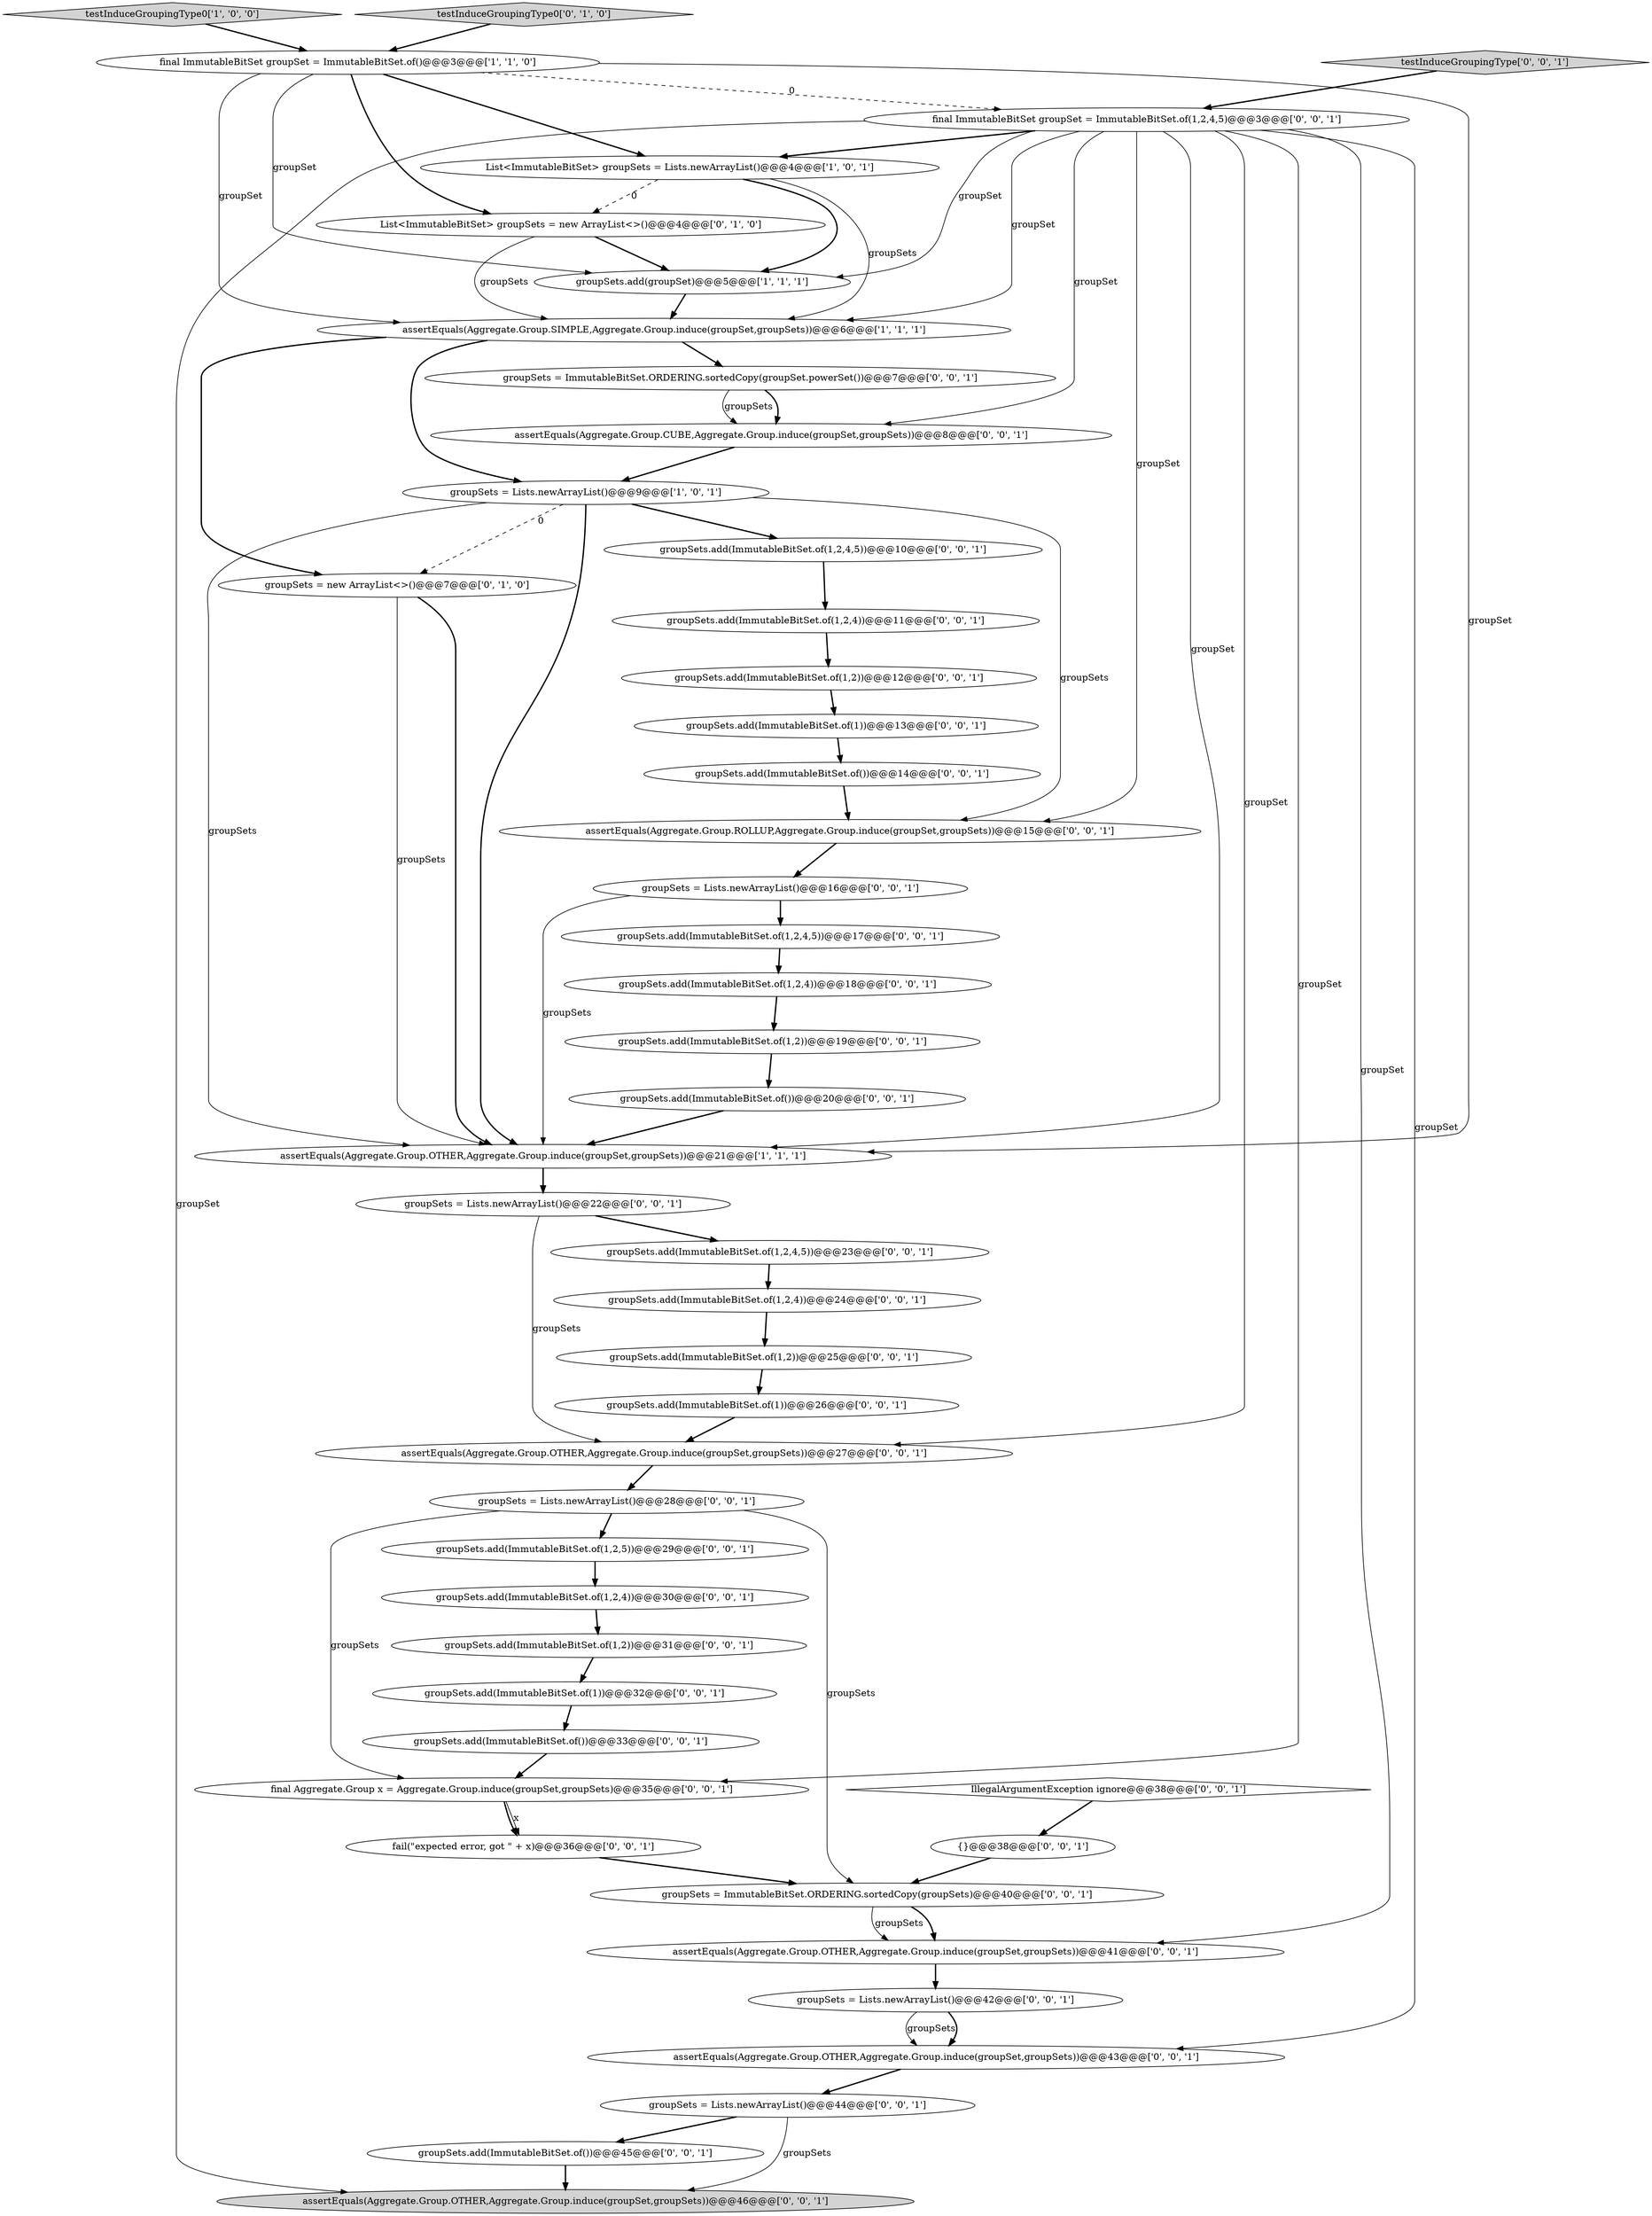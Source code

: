 digraph {
0 [style = filled, label = "groupSets.add(groupSet)@@@5@@@['1', '1', '1']", fillcolor = white, shape = ellipse image = "AAA0AAABBB1BBB"];
37 [style = filled, label = "testInduceGroupingType['0', '0', '1']", fillcolor = lightgray, shape = diamond image = "AAA0AAABBB3BBB"];
40 [style = filled, label = "{}@@@38@@@['0', '0', '1']", fillcolor = white, shape = ellipse image = "AAA0AAABBB3BBB"];
8 [style = filled, label = "groupSets = new ArrayList<>()@@@7@@@['0', '1', '0']", fillcolor = white, shape = ellipse image = "AAA1AAABBB2BBB"];
11 [style = filled, label = "groupSets.add(ImmutableBitSet.of())@@@33@@@['0', '0', '1']", fillcolor = white, shape = ellipse image = "AAA0AAABBB3BBB"];
20 [style = filled, label = "groupSets.add(ImmutableBitSet.of())@@@14@@@['0', '0', '1']", fillcolor = white, shape = ellipse image = "AAA0AAABBB3BBB"];
14 [style = filled, label = "assertEquals(Aggregate.Group.ROLLUP,Aggregate.Group.induce(groupSet,groupSets))@@@15@@@['0', '0', '1']", fillcolor = white, shape = ellipse image = "AAA0AAABBB3BBB"];
32 [style = filled, label = "assertEquals(Aggregate.Group.OTHER,Aggregate.Group.induce(groupSet,groupSets))@@@46@@@['0', '0', '1']", fillcolor = lightgray, shape = ellipse image = "AAA0AAABBB3BBB"];
35 [style = filled, label = "groupSets = Lists.newArrayList()@@@22@@@['0', '0', '1']", fillcolor = white, shape = ellipse image = "AAA0AAABBB3BBB"];
6 [style = filled, label = "assertEquals(Aggregate.Group.OTHER,Aggregate.Group.induce(groupSet,groupSets))@@@21@@@['1', '1', '1']", fillcolor = white, shape = ellipse image = "AAA0AAABBB1BBB"];
1 [style = filled, label = "groupSets = Lists.newArrayList()@@@9@@@['1', '0', '1']", fillcolor = white, shape = ellipse image = "AAA0AAABBB1BBB"];
5 [style = filled, label = "List<ImmutableBitSet> groupSets = Lists.newArrayList()@@@4@@@['1', '0', '1']", fillcolor = white, shape = ellipse image = "AAA0AAABBB1BBB"];
43 [style = filled, label = "groupSets.add(ImmutableBitSet.of(1))@@@13@@@['0', '0', '1']", fillcolor = white, shape = ellipse image = "AAA0AAABBB3BBB"];
21 [style = filled, label = "groupSets = Lists.newArrayList()@@@16@@@['0', '0', '1']", fillcolor = white, shape = ellipse image = "AAA0AAABBB3BBB"];
15 [style = filled, label = "groupSets.add(ImmutableBitSet.of(1,2))@@@25@@@['0', '0', '1']", fillcolor = white, shape = ellipse image = "AAA0AAABBB3BBB"];
36 [style = filled, label = "groupSets.add(ImmutableBitSet.of(1))@@@32@@@['0', '0', '1']", fillcolor = white, shape = ellipse image = "AAA0AAABBB3BBB"];
13 [style = filled, label = "groupSets = Lists.newArrayList()@@@28@@@['0', '0', '1']", fillcolor = white, shape = ellipse image = "AAA0AAABBB3BBB"];
16 [style = filled, label = "final Aggregate.Group x = Aggregate.Group.induce(groupSet,groupSets)@@@35@@@['0', '0', '1']", fillcolor = white, shape = ellipse image = "AAA0AAABBB3BBB"];
29 [style = filled, label = "groupSets.add(ImmutableBitSet.of(1,2,4))@@@18@@@['0', '0', '1']", fillcolor = white, shape = ellipse image = "AAA0AAABBB3BBB"];
18 [style = filled, label = "groupSets.add(ImmutableBitSet.of(1,2))@@@12@@@['0', '0', '1']", fillcolor = white, shape = ellipse image = "AAA0AAABBB3BBB"];
46 [style = filled, label = "groupSets = Lists.newArrayList()@@@44@@@['0', '0', '1']", fillcolor = white, shape = ellipse image = "AAA0AAABBB3BBB"];
24 [style = filled, label = "groupSets.add(ImmutableBitSet.of(1,2,4))@@@30@@@['0', '0', '1']", fillcolor = white, shape = ellipse image = "AAA0AAABBB3BBB"];
45 [style = filled, label = "groupSets.add(ImmutableBitSet.of(1,2,4))@@@24@@@['0', '0', '1']", fillcolor = white, shape = ellipse image = "AAA0AAABBB3BBB"];
31 [style = filled, label = "groupSets.add(ImmutableBitSet.of())@@@45@@@['0', '0', '1']", fillcolor = white, shape = ellipse image = "AAA0AAABBB3BBB"];
42 [style = filled, label = "groupSets = Lists.newArrayList()@@@42@@@['0', '0', '1']", fillcolor = white, shape = ellipse image = "AAA0AAABBB3BBB"];
10 [style = filled, label = "groupSets = ImmutableBitSet.ORDERING.sortedCopy(groupSet.powerSet())@@@7@@@['0', '0', '1']", fillcolor = white, shape = ellipse image = "AAA0AAABBB3BBB"];
3 [style = filled, label = "final ImmutableBitSet groupSet = ImmutableBitSet.of()@@@3@@@['1', '1', '0']", fillcolor = white, shape = ellipse image = "AAA0AAABBB1BBB"];
25 [style = filled, label = "assertEquals(Aggregate.Group.CUBE,Aggregate.Group.induce(groupSet,groupSets))@@@8@@@['0', '0', '1']", fillcolor = white, shape = ellipse image = "AAA0AAABBB3BBB"];
30 [style = filled, label = "assertEquals(Aggregate.Group.OTHER,Aggregate.Group.induce(groupSet,groupSets))@@@43@@@['0', '0', '1']", fillcolor = white, shape = ellipse image = "AAA0AAABBB3BBB"];
38 [style = filled, label = "groupSets.add(ImmutableBitSet.of(1,2,4,5))@@@17@@@['0', '0', '1']", fillcolor = white, shape = ellipse image = "AAA0AAABBB3BBB"];
7 [style = filled, label = "List<ImmutableBitSet> groupSets = new ArrayList<>()@@@4@@@['0', '1', '0']", fillcolor = white, shape = ellipse image = "AAA1AAABBB2BBB"];
23 [style = filled, label = "groupSets.add(ImmutableBitSet.of(1,2))@@@31@@@['0', '0', '1']", fillcolor = white, shape = ellipse image = "AAA0AAABBB3BBB"];
27 [style = filled, label = "assertEquals(Aggregate.Group.OTHER,Aggregate.Group.induce(groupSet,groupSets))@@@41@@@['0', '0', '1']", fillcolor = white, shape = ellipse image = "AAA0AAABBB3BBB"];
33 [style = filled, label = "assertEquals(Aggregate.Group.OTHER,Aggregate.Group.induce(groupSet,groupSets))@@@27@@@['0', '0', '1']", fillcolor = white, shape = ellipse image = "AAA0AAABBB3BBB"];
41 [style = filled, label = "groupSets.add(ImmutableBitSet.of(1,2,4,5))@@@10@@@['0', '0', '1']", fillcolor = white, shape = ellipse image = "AAA0AAABBB3BBB"];
2 [style = filled, label = "testInduceGroupingType0['1', '0', '0']", fillcolor = lightgray, shape = diamond image = "AAA0AAABBB1BBB"];
34 [style = filled, label = "IllegalArgumentException ignore@@@38@@@['0', '0', '1']", fillcolor = white, shape = diamond image = "AAA0AAABBB3BBB"];
12 [style = filled, label = "fail(\"expected error, got \" + x)@@@36@@@['0', '0', '1']", fillcolor = white, shape = ellipse image = "AAA0AAABBB3BBB"];
47 [style = filled, label = "groupSets.add(ImmutableBitSet.of(1,2,4))@@@11@@@['0', '0', '1']", fillcolor = white, shape = ellipse image = "AAA0AAABBB3BBB"];
28 [style = filled, label = "groupSets = ImmutableBitSet.ORDERING.sortedCopy(groupSets)@@@40@@@['0', '0', '1']", fillcolor = white, shape = ellipse image = "AAA0AAABBB3BBB"];
44 [style = filled, label = "groupSets.add(ImmutableBitSet.of())@@@20@@@['0', '0', '1']", fillcolor = white, shape = ellipse image = "AAA0AAABBB3BBB"];
26 [style = filled, label = "groupSets.add(ImmutableBitSet.of(1,2))@@@19@@@['0', '0', '1']", fillcolor = white, shape = ellipse image = "AAA0AAABBB3BBB"];
39 [style = filled, label = "groupSets.add(ImmutableBitSet.of(1,2,4,5))@@@23@@@['0', '0', '1']", fillcolor = white, shape = ellipse image = "AAA0AAABBB3BBB"];
22 [style = filled, label = "groupSets.add(ImmutableBitSet.of(1,2,5))@@@29@@@['0', '0', '1']", fillcolor = white, shape = ellipse image = "AAA0AAABBB3BBB"];
17 [style = filled, label = "final ImmutableBitSet groupSet = ImmutableBitSet.of(1,2,4,5)@@@3@@@['0', '0', '1']", fillcolor = white, shape = ellipse image = "AAA0AAABBB3BBB"];
9 [style = filled, label = "testInduceGroupingType0['0', '1', '0']", fillcolor = lightgray, shape = diamond image = "AAA0AAABBB2BBB"];
4 [style = filled, label = "assertEquals(Aggregate.Group.SIMPLE,Aggregate.Group.induce(groupSet,groupSets))@@@6@@@['1', '1', '1']", fillcolor = white, shape = ellipse image = "AAA0AAABBB1BBB"];
19 [style = filled, label = "groupSets.add(ImmutableBitSet.of(1))@@@26@@@['0', '0', '1']", fillcolor = white, shape = ellipse image = "AAA0AAABBB3BBB"];
5->7 [style = dashed, label="0"];
21->6 [style = solid, label="groupSets"];
17->16 [style = solid, label="groupSet"];
12->28 [style = bold, label=""];
47->18 [style = bold, label=""];
17->0 [style = solid, label="groupSet"];
0->4 [style = bold, label=""];
46->32 [style = solid, label="groupSets"];
17->4 [style = solid, label="groupSet"];
3->17 [style = dashed, label="0"];
17->25 [style = solid, label="groupSet"];
30->46 [style = bold, label=""];
24->23 [style = bold, label=""];
22->24 [style = bold, label=""];
14->21 [style = bold, label=""];
7->4 [style = solid, label="groupSets"];
8->6 [style = solid, label="groupSets"];
41->47 [style = bold, label=""];
1->6 [style = solid, label="groupSets"];
38->29 [style = bold, label=""];
9->3 [style = bold, label=""];
13->22 [style = bold, label=""];
40->28 [style = bold, label=""];
46->31 [style = bold, label=""];
15->19 [style = bold, label=""];
27->42 [style = bold, label=""];
4->8 [style = bold, label=""];
11->16 [style = bold, label=""];
8->6 [style = bold, label=""];
34->40 [style = bold, label=""];
1->8 [style = dashed, label="0"];
10->25 [style = bold, label=""];
1->41 [style = bold, label=""];
1->6 [style = bold, label=""];
3->7 [style = bold, label=""];
35->39 [style = bold, label=""];
3->5 [style = bold, label=""];
19->33 [style = bold, label=""];
31->32 [style = bold, label=""];
25->1 [style = bold, label=""];
4->1 [style = bold, label=""];
39->45 [style = bold, label=""];
2->3 [style = bold, label=""];
33->13 [style = bold, label=""];
3->4 [style = solid, label="groupSet"];
28->27 [style = bold, label=""];
16->12 [style = bold, label=""];
17->33 [style = solid, label="groupSet"];
1->14 [style = solid, label="groupSets"];
28->27 [style = solid, label="groupSets"];
5->0 [style = bold, label=""];
37->17 [style = bold, label=""];
17->32 [style = solid, label="groupSet"];
5->4 [style = solid, label="groupSets"];
17->27 [style = solid, label="groupSet"];
7->0 [style = bold, label=""];
18->43 [style = bold, label=""];
23->36 [style = bold, label=""];
42->30 [style = solid, label="groupSets"];
21->38 [style = bold, label=""];
36->11 [style = bold, label=""];
4->10 [style = bold, label=""];
17->6 [style = solid, label="groupSet"];
3->6 [style = solid, label="groupSet"];
43->20 [style = bold, label=""];
10->25 [style = solid, label="groupSets"];
3->0 [style = solid, label="groupSet"];
26->44 [style = bold, label=""];
13->16 [style = solid, label="groupSets"];
16->12 [style = solid, label="x"];
6->35 [style = bold, label=""];
35->33 [style = solid, label="groupSets"];
20->14 [style = bold, label=""];
17->30 [style = solid, label="groupSet"];
17->5 [style = bold, label=""];
13->28 [style = solid, label="groupSets"];
45->15 [style = bold, label=""];
44->6 [style = bold, label=""];
42->30 [style = bold, label=""];
29->26 [style = bold, label=""];
17->14 [style = solid, label="groupSet"];
}
